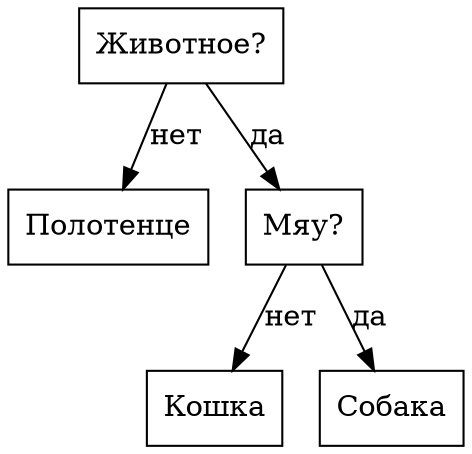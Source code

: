 digraph G{
rankdir=HR;
node0x556fe23a12a0 [shape="rectangle", label = "Животное?", rang = 0]
node0x556fe23a1360 [shape="rectangle", label = "Полотенце", rang = 1]
node0x556fe23a1420 [shape="rectangle", label = "Мяу?", rang = 1]
node0x556fe23a1f20 [shape="rectangle", label = "Кошка", rang = 2]
node0x556fe23a1fe0 [shape="rectangle", label = "Собака", rang = 2]
node0x556fe23a12a0 -> node0x556fe23a1360 [label = "нет"]
node0x556fe23a12a0 -> node0x556fe23a1420 [label = "да"]
node0x556fe23a1420 -> node0x556fe23a1f20 [label = "нет"]
node0x556fe23a1420 -> node0x556fe23a1fe0 [label = "да"]
}